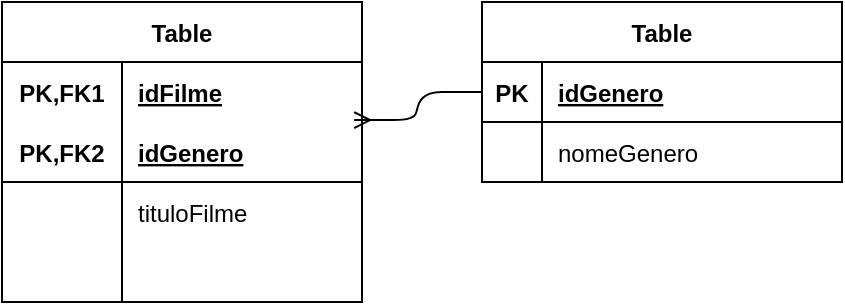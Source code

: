 <mxfile version="14.9.4" type="device"><diagram id="3Mdf5DPm4S_vC_3IPWRO" name="Page-1"><mxGraphModel dx="1422" dy="737" grid="1" gridSize="10" guides="1" tooltips="1" connect="1" arrows="1" fold="1" page="1" pageScale="1" pageWidth="850" pageHeight="1100" math="0" shadow="0"><root><mxCell id="0"/><mxCell id="1" parent="0"/><mxCell id="nHvraoJbHG3iKw9rWB0Q-1" value="Table" style="shape=table;startSize=30;container=1;collapsible=1;childLayout=tableLayout;fixedRows=1;rowLines=0;fontStyle=1;align=center;resizeLast=1;" vertex="1" parent="1"><mxGeometry x="410" y="330" width="180" height="90" as="geometry"/></mxCell><mxCell id="nHvraoJbHG3iKw9rWB0Q-2" value="" style="shape=partialRectangle;collapsible=0;dropTarget=0;pointerEvents=0;fillColor=none;top=0;left=0;bottom=1;right=0;points=[[0,0.5],[1,0.5]];portConstraint=eastwest;" vertex="1" parent="nHvraoJbHG3iKw9rWB0Q-1"><mxGeometry y="30" width="180" height="30" as="geometry"/></mxCell><mxCell id="nHvraoJbHG3iKw9rWB0Q-3" value="PK" style="shape=partialRectangle;connectable=0;fillColor=none;top=0;left=0;bottom=0;right=0;fontStyle=1;overflow=hidden;" vertex="1" parent="nHvraoJbHG3iKw9rWB0Q-2"><mxGeometry width="30" height="30" as="geometry"/></mxCell><mxCell id="nHvraoJbHG3iKw9rWB0Q-4" value="idGenero" style="shape=partialRectangle;connectable=0;fillColor=none;top=0;left=0;bottom=0;right=0;align=left;spacingLeft=6;fontStyle=5;overflow=hidden;" vertex="1" parent="nHvraoJbHG3iKw9rWB0Q-2"><mxGeometry x="30" width="150" height="30" as="geometry"/></mxCell><mxCell id="nHvraoJbHG3iKw9rWB0Q-5" value="" style="shape=partialRectangle;collapsible=0;dropTarget=0;pointerEvents=0;fillColor=none;top=0;left=0;bottom=0;right=0;points=[[0,0.5],[1,0.5]];portConstraint=eastwest;" vertex="1" parent="nHvraoJbHG3iKw9rWB0Q-1"><mxGeometry y="60" width="180" height="30" as="geometry"/></mxCell><mxCell id="nHvraoJbHG3iKw9rWB0Q-6" value="" style="shape=partialRectangle;connectable=0;fillColor=none;top=0;left=0;bottom=0;right=0;editable=1;overflow=hidden;" vertex="1" parent="nHvraoJbHG3iKw9rWB0Q-5"><mxGeometry width="30" height="30" as="geometry"/></mxCell><mxCell id="nHvraoJbHG3iKw9rWB0Q-7" value="nomeGenero" style="shape=partialRectangle;connectable=0;fillColor=none;top=0;left=0;bottom=0;right=0;align=left;spacingLeft=6;overflow=hidden;" vertex="1" parent="nHvraoJbHG3iKw9rWB0Q-5"><mxGeometry x="30" width="150" height="30" as="geometry"/></mxCell><mxCell id="nHvraoJbHG3iKw9rWB0Q-14" value="Table" style="shape=table;startSize=30;container=1;collapsible=1;childLayout=tableLayout;fixedRows=1;rowLines=0;fontStyle=1;align=center;resizeLast=1;" vertex="1" parent="1"><mxGeometry x="170" y="330" width="180" height="150" as="geometry"/></mxCell><mxCell id="nHvraoJbHG3iKw9rWB0Q-15" value="" style="shape=partialRectangle;collapsible=0;dropTarget=0;pointerEvents=0;fillColor=none;top=0;left=0;bottom=0;right=0;points=[[0,0.5],[1,0.5]];portConstraint=eastwest;" vertex="1" parent="nHvraoJbHG3iKw9rWB0Q-14"><mxGeometry y="30" width="180" height="30" as="geometry"/></mxCell><mxCell id="nHvraoJbHG3iKw9rWB0Q-16" value="PK,FK1" style="shape=partialRectangle;connectable=0;fillColor=none;top=0;left=0;bottom=0;right=0;fontStyle=1;overflow=hidden;" vertex="1" parent="nHvraoJbHG3iKw9rWB0Q-15"><mxGeometry width="60" height="30" as="geometry"/></mxCell><mxCell id="nHvraoJbHG3iKw9rWB0Q-17" value="idFilme" style="shape=partialRectangle;connectable=0;fillColor=none;top=0;left=0;bottom=0;right=0;align=left;spacingLeft=6;fontStyle=5;overflow=hidden;" vertex="1" parent="nHvraoJbHG3iKw9rWB0Q-15"><mxGeometry x="60" width="120" height="30" as="geometry"/></mxCell><mxCell id="nHvraoJbHG3iKw9rWB0Q-18" value="" style="shape=partialRectangle;collapsible=0;dropTarget=0;pointerEvents=0;fillColor=none;top=0;left=0;bottom=1;right=0;points=[[0,0.5],[1,0.5]];portConstraint=eastwest;" vertex="1" parent="nHvraoJbHG3iKw9rWB0Q-14"><mxGeometry y="60" width="180" height="30" as="geometry"/></mxCell><mxCell id="nHvraoJbHG3iKw9rWB0Q-19" value="PK,FK2" style="shape=partialRectangle;connectable=0;fillColor=none;top=0;left=0;bottom=0;right=0;fontStyle=1;overflow=hidden;" vertex="1" parent="nHvraoJbHG3iKw9rWB0Q-18"><mxGeometry width="60" height="30" as="geometry"/></mxCell><mxCell id="nHvraoJbHG3iKw9rWB0Q-20" value="idGenero" style="shape=partialRectangle;connectable=0;fillColor=none;top=0;left=0;bottom=0;right=0;align=left;spacingLeft=6;fontStyle=5;overflow=hidden;" vertex="1" parent="nHvraoJbHG3iKw9rWB0Q-18"><mxGeometry x="60" width="120" height="30" as="geometry"/></mxCell><mxCell id="nHvraoJbHG3iKw9rWB0Q-21" value="" style="shape=partialRectangle;collapsible=0;dropTarget=0;pointerEvents=0;fillColor=none;top=0;left=0;bottom=0;right=0;points=[[0,0.5],[1,0.5]];portConstraint=eastwest;" vertex="1" parent="nHvraoJbHG3iKw9rWB0Q-14"><mxGeometry y="90" width="180" height="30" as="geometry"/></mxCell><mxCell id="nHvraoJbHG3iKw9rWB0Q-22" value="" style="shape=partialRectangle;connectable=0;fillColor=none;top=0;left=0;bottom=0;right=0;editable=1;overflow=hidden;" vertex="1" parent="nHvraoJbHG3iKw9rWB0Q-21"><mxGeometry width="60" height="30" as="geometry"/></mxCell><mxCell id="nHvraoJbHG3iKw9rWB0Q-23" value="tituloFilme" style="shape=partialRectangle;connectable=0;fillColor=none;top=0;left=0;bottom=0;right=0;align=left;spacingLeft=6;overflow=hidden;" vertex="1" parent="nHvraoJbHG3iKw9rWB0Q-21"><mxGeometry x="60" width="120" height="30" as="geometry"/></mxCell><mxCell id="nHvraoJbHG3iKw9rWB0Q-24" value="" style="shape=partialRectangle;collapsible=0;dropTarget=0;pointerEvents=0;fillColor=none;top=0;left=0;bottom=0;right=0;points=[[0,0.5],[1,0.5]];portConstraint=eastwest;" vertex="1" parent="nHvraoJbHG3iKw9rWB0Q-14"><mxGeometry y="120" width="180" height="30" as="geometry"/></mxCell><mxCell id="nHvraoJbHG3iKw9rWB0Q-25" value="" style="shape=partialRectangle;connectable=0;fillColor=none;top=0;left=0;bottom=0;right=0;editable=1;overflow=hidden;" vertex="1" parent="nHvraoJbHG3iKw9rWB0Q-24"><mxGeometry width="60" height="30" as="geometry"/></mxCell><mxCell id="nHvraoJbHG3iKw9rWB0Q-26" value="" style="shape=partialRectangle;connectable=0;fillColor=none;top=0;left=0;bottom=0;right=0;align=left;spacingLeft=6;overflow=hidden;" vertex="1" parent="nHvraoJbHG3iKw9rWB0Q-24"><mxGeometry x="60" width="120" height="30" as="geometry"/></mxCell><mxCell id="nHvraoJbHG3iKw9rWB0Q-27" value="" style="edgeStyle=entityRelationEdgeStyle;fontSize=12;html=1;endArrow=ERmany;entryX=0.978;entryY=-0.033;entryDx=0;entryDy=0;entryPerimeter=0;exitX=0;exitY=0.5;exitDx=0;exitDy=0;" edge="1" parent="1" source="nHvraoJbHG3iKw9rWB0Q-2" target="nHvraoJbHG3iKw9rWB0Q-18"><mxGeometry width="100" height="100" relative="1" as="geometry"><mxPoint x="350" y="580" as="sourcePoint"/><mxPoint x="450" y="480" as="targetPoint"/></mxGeometry></mxCell></root></mxGraphModel></diagram></mxfile>